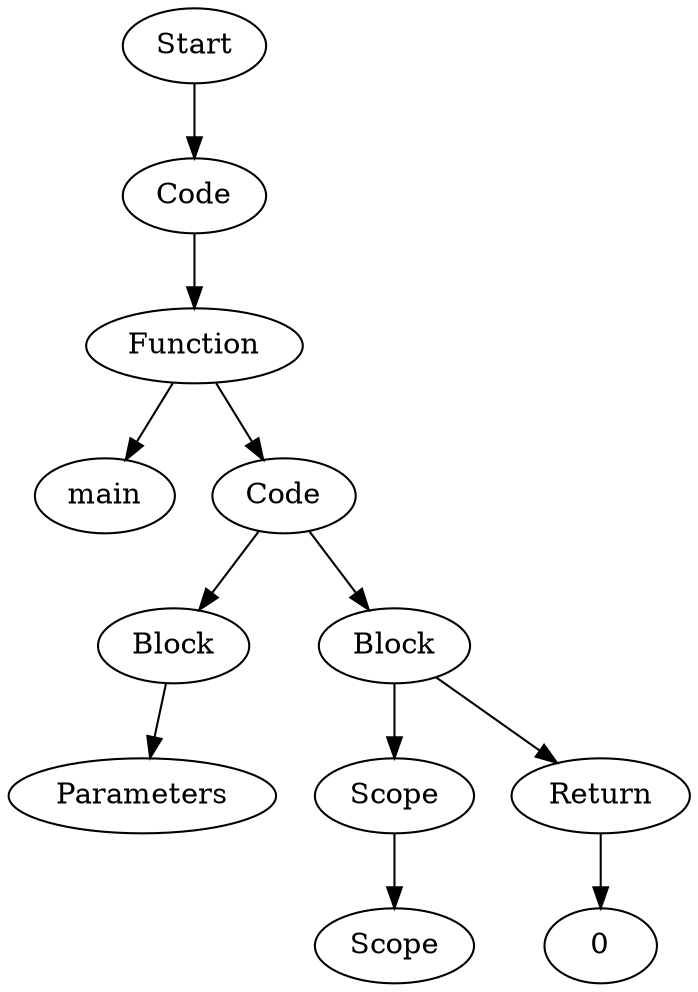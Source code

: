 digraph AST {
  "139136232032672" [label="Start"];
  "139136232032672" -> "139136232040832";
  "139136232040832" [label="Code"];
  "139136232040832" -> "139136232037568";
  "139136232037568" [label="Function"];
  "139136232037568" -> "139136232039872";
  "139136232037568" -> "139136233804832";
  "139136232039872" [label="main"];
  "139136233804832" [label="Code"];
  "139136233804832" -> "139136233374528";
  "139136233804832" -> "139136233375920";
  "139136233374528" [label="Block"];
  "139136233374528" -> "139136233802336";
  "139136233802336" [label="Parameters"];
  "139136233375920" [label="Block"];
  "139136233375920" -> "139136233800128";
  "139136233375920" -> "139136232617536";
  "139136233800128" [label="Scope"];
  "139136233800128" -> "139136232610720";
  "139136232610720" [label="Scope"];
  "139136232617536" [label="Return"];
  "139136232617536" -> "139136232617152";
  "139136232617152" [label="0"];
}
